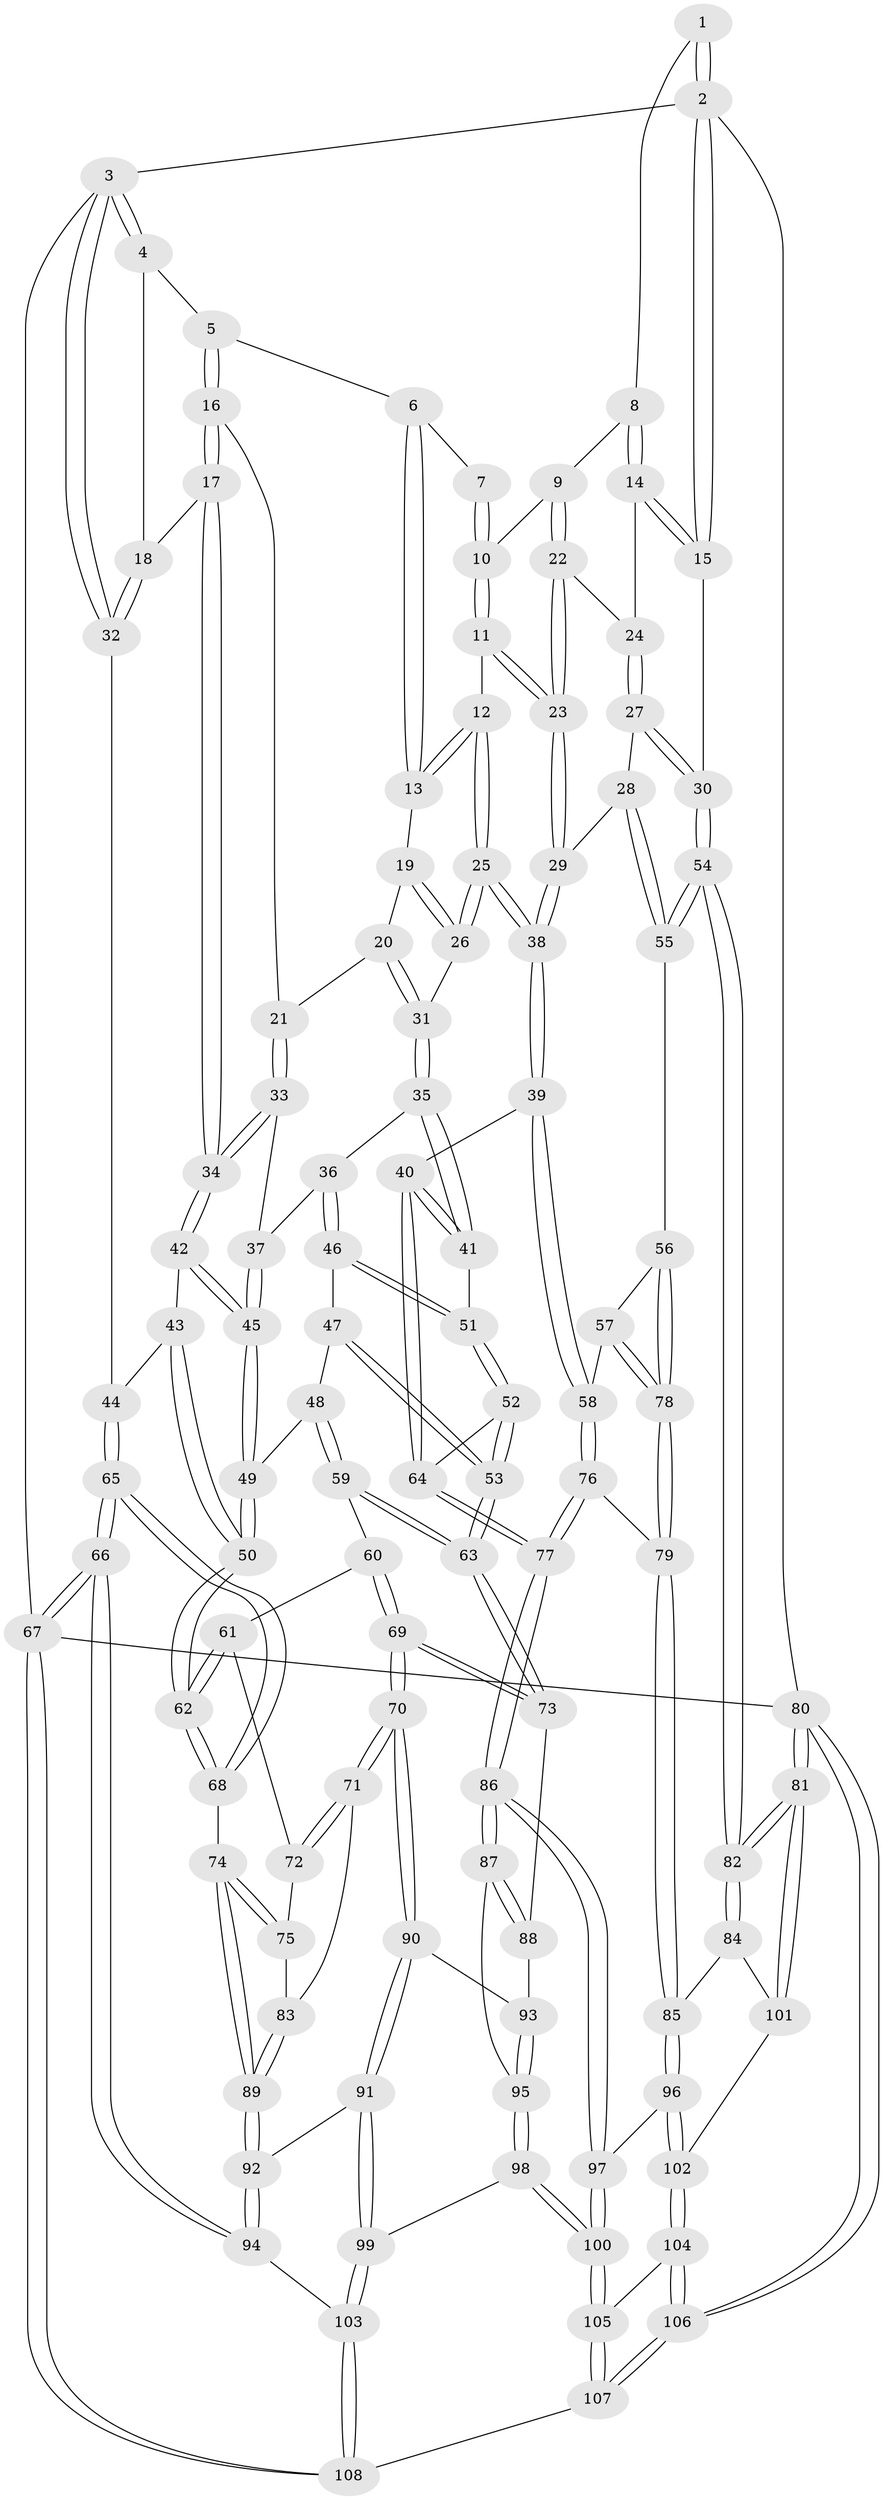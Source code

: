 // Generated by graph-tools (version 1.1) at 2025/12/02/27/25 16:12:00]
// undirected, 108 vertices, 267 edges
graph export_dot {
graph [start="1"]
  node [color=gray90,style=filled];
  1 [pos="+0.8794416796993653+0"];
  2 [pos="+1+0"];
  3 [pos="+0+0"];
  4 [pos="+0.3894907657656267+0"];
  5 [pos="+0.42451045164607526+0"];
  6 [pos="+0.578943699044988+0"];
  7 [pos="+0.8003302465447235+0"];
  8 [pos="+0.9483332336162811+0.023213460301859928"];
  9 [pos="+0.8918996523939648+0.08440610371275478"];
  10 [pos="+0.8087750128978772+0.03023820239461955"];
  11 [pos="+0.766586619642294+0.09814264767432206"];
  12 [pos="+0.7022240117133645+0.11797238050079123"];
  13 [pos="+0.6502856769396905+0.08016435826639239"];
  14 [pos="+1+0.08224279397223717"];
  15 [pos="+1+0.11115664925050414"];
  16 [pos="+0.42765909345483377+0.04175813548511601"];
  17 [pos="+0.2546209783985278+0.15719475598798727"];
  18 [pos="+0.22612660029973064+0.11026469457795315"];
  19 [pos="+0.6198500324040388+0.09909542738652347"];
  20 [pos="+0.5059472636509503+0.10412993609221202"];
  21 [pos="+0.43862275723796185+0.06755657452570703"];
  22 [pos="+0.8979104484421437+0.09779769680757215"];
  23 [pos="+0.8357926859208297+0.19026430351910859"];
  24 [pos="+0.9400479754506129+0.12034758738810754"];
  25 [pos="+0.6874050752873343+0.2072775933728959"];
  26 [pos="+0.5872037932784567+0.1789353298993879"];
  27 [pos="+0.9516076962910449+0.26521793157451823"];
  28 [pos="+0.8894998066702328+0.28281594141205874"];
  29 [pos="+0.8534878533625311+0.2835294053222324"];
  30 [pos="+1+0.2832706090291795"];
  31 [pos="+0.5639463539705192+0.18884175013920157"];
  32 [pos="+0+0"];
  33 [pos="+0.43133867930448266+0.14045900359475394"];
  34 [pos="+0.24556618488272725+0.24582098882926917"];
  35 [pos="+0.52723653265891+0.28103451765317494"];
  36 [pos="+0.4554529073450925+0.24282516546121913"];
  37 [pos="+0.4463476752795533+0.23262374293880958"];
  38 [pos="+0.7277941068306263+0.3620651562488166"];
  39 [pos="+0.7245863201398296+0.36697465600012086"];
  40 [pos="+0.5843652428897224+0.35284315002441735"];
  41 [pos="+0.5522406656868712+0.32288517803048966"];
  42 [pos="+0.24520865073927556+0.24708159164826826"];
  43 [pos="+0.14870346239723153+0.23802349828806912"];
  44 [pos="+0+0"];
  45 [pos="+0.25831157025241896+0.26932839158353256"];
  46 [pos="+0.38096762535411044+0.346960186067208"];
  47 [pos="+0.3765606232491968+0.3474361007700848"];
  48 [pos="+0.2675165218617167+0.3131481896787007"];
  49 [pos="+0.2647406872410697+0.3051088945223275"];
  50 [pos="+0.04464897132364486+0.39486420352677154"];
  51 [pos="+0.4170006303155191+0.3633879351910415"];
  52 [pos="+0.45605621360880083+0.5146468341155521"];
  53 [pos="+0.370174740409158+0.5223466307779884"];
  54 [pos="+1+0.6110304370985994"];
  55 [pos="+0.9766021731953792+0.496025176334608"];
  56 [pos="+0.8899069348931693+0.4821811893576309"];
  57 [pos="+0.76000327654721+0.41788143327855826"];
  58 [pos="+0.7301496872581952+0.39045932342860656"];
  59 [pos="+0.262053156734572+0.3461036335496528"];
  60 [pos="+0.1740812106044999+0.4541998772797711"];
  61 [pos="+0.14255905827046012+0.452022892306371"];
  62 [pos="+0.026147581573855327+0.4149274083666953"];
  63 [pos="+0.36219576425958017+0.524624022339859"];
  64 [pos="+0.45736465413567534+0.514821502439158"];
  65 [pos="+0+0.4473871511390993"];
  66 [pos="+0+1"];
  67 [pos="+0+1"];
  68 [pos="+0+0.4492205869511737"];
  69 [pos="+0.26916450243087714+0.57697426004745"];
  70 [pos="+0.2670379891886868+0.5792656943624045"];
  71 [pos="+0.1632461696846497+0.5950730675412977"];
  72 [pos="+0.12848284912059138+0.5338317883563998"];
  73 [pos="+0.3120412166371849+0.5671131698043458"];
  74 [pos="+0+0.47538501076737794"];
  75 [pos="+0.08370564072096587+0.5602764876549432"];
  76 [pos="+0.6262613504704659+0.6465496967039809"];
  77 [pos="+0.5940924911162991+0.6668776753007346"];
  78 [pos="+0.8320349072915011+0.6265009444730404"];
  79 [pos="+0.8357818222222144+0.6664130939286229"];
  80 [pos="+1+1"];
  81 [pos="+1+1"];
  82 [pos="+1+0.7208388488846021"];
  83 [pos="+0.13579823593039808+0.6071971555439564"];
  84 [pos="+0.9427075054921329+0.722073556068088"];
  85 [pos="+0.904509919558245+0.7127356115353964"];
  86 [pos="+0.5677654209611025+0.7410531891695202"];
  87 [pos="+0.4347090188135746+0.7448834931940105"];
  88 [pos="+0.3449504159789344+0.6247434762162127"];
  89 [pos="+0.0928408986676821+0.6734554303919791"];
  90 [pos="+0.22435584756244017+0.7402367086805339"];
  91 [pos="+0.20011398016593396+0.7647346959013586"];
  92 [pos="+0.10150786690449083+0.7741701510797865"];
  93 [pos="+0.31351248438992546+0.7458657674321296"];
  94 [pos="+0+0.879928002032924"];
  95 [pos="+0.3973978558275156+0.7665434148960014"];
  96 [pos="+0.7221209182977129+0.8404878006242007"];
  97 [pos="+0.5918256769062955+0.8186876213011169"];
  98 [pos="+0.34621296642395943+0.8697981299117161"];
  99 [pos="+0.2920666342416825+0.9024992287364426"];
  100 [pos="+0.5568653432075461+0.9517356166979712"];
  101 [pos="+0.8260562513414735+0.9042677341049908"];
  102 [pos="+0.7945372531152053+0.9184866497783509"];
  103 [pos="+0.2754281152254067+0.964633134964399"];
  104 [pos="+0.7874193482393578+0.9644559784201736"];
  105 [pos="+0.556941406934888+0.9592107619015926"];
  106 [pos="+0.8966288199458213+1"];
  107 [pos="+0.5190388608542252+1"];
  108 [pos="+0.3345427092936384+1"];
  1 -- 2;
  1 -- 2;
  1 -- 8;
  2 -- 3;
  2 -- 15;
  2 -- 15;
  2 -- 80;
  3 -- 4;
  3 -- 4;
  3 -- 32;
  3 -- 32;
  3 -- 67;
  4 -- 5;
  4 -- 18;
  5 -- 6;
  5 -- 16;
  5 -- 16;
  6 -- 7;
  6 -- 13;
  6 -- 13;
  7 -- 10;
  7 -- 10;
  8 -- 9;
  8 -- 14;
  8 -- 14;
  9 -- 10;
  9 -- 22;
  9 -- 22;
  10 -- 11;
  10 -- 11;
  11 -- 12;
  11 -- 23;
  11 -- 23;
  12 -- 13;
  12 -- 13;
  12 -- 25;
  12 -- 25;
  13 -- 19;
  14 -- 15;
  14 -- 15;
  14 -- 24;
  15 -- 30;
  16 -- 17;
  16 -- 17;
  16 -- 21;
  17 -- 18;
  17 -- 34;
  17 -- 34;
  18 -- 32;
  18 -- 32;
  19 -- 20;
  19 -- 26;
  19 -- 26;
  20 -- 21;
  20 -- 31;
  20 -- 31;
  21 -- 33;
  21 -- 33;
  22 -- 23;
  22 -- 23;
  22 -- 24;
  23 -- 29;
  23 -- 29;
  24 -- 27;
  24 -- 27;
  25 -- 26;
  25 -- 26;
  25 -- 38;
  25 -- 38;
  26 -- 31;
  27 -- 28;
  27 -- 30;
  27 -- 30;
  28 -- 29;
  28 -- 55;
  28 -- 55;
  29 -- 38;
  29 -- 38;
  30 -- 54;
  30 -- 54;
  31 -- 35;
  31 -- 35;
  32 -- 44;
  33 -- 34;
  33 -- 34;
  33 -- 37;
  34 -- 42;
  34 -- 42;
  35 -- 36;
  35 -- 41;
  35 -- 41;
  36 -- 37;
  36 -- 46;
  36 -- 46;
  37 -- 45;
  37 -- 45;
  38 -- 39;
  38 -- 39;
  39 -- 40;
  39 -- 58;
  39 -- 58;
  40 -- 41;
  40 -- 41;
  40 -- 64;
  40 -- 64;
  41 -- 51;
  42 -- 43;
  42 -- 45;
  42 -- 45;
  43 -- 44;
  43 -- 50;
  43 -- 50;
  44 -- 65;
  44 -- 65;
  45 -- 49;
  45 -- 49;
  46 -- 47;
  46 -- 51;
  46 -- 51;
  47 -- 48;
  47 -- 53;
  47 -- 53;
  48 -- 49;
  48 -- 59;
  48 -- 59;
  49 -- 50;
  49 -- 50;
  50 -- 62;
  50 -- 62;
  51 -- 52;
  51 -- 52;
  52 -- 53;
  52 -- 53;
  52 -- 64;
  53 -- 63;
  53 -- 63;
  54 -- 55;
  54 -- 55;
  54 -- 82;
  54 -- 82;
  55 -- 56;
  56 -- 57;
  56 -- 78;
  56 -- 78;
  57 -- 58;
  57 -- 78;
  57 -- 78;
  58 -- 76;
  58 -- 76;
  59 -- 60;
  59 -- 63;
  59 -- 63;
  60 -- 61;
  60 -- 69;
  60 -- 69;
  61 -- 62;
  61 -- 62;
  61 -- 72;
  62 -- 68;
  62 -- 68;
  63 -- 73;
  63 -- 73;
  64 -- 77;
  64 -- 77;
  65 -- 66;
  65 -- 66;
  65 -- 68;
  65 -- 68;
  66 -- 67;
  66 -- 67;
  66 -- 94;
  66 -- 94;
  67 -- 108;
  67 -- 108;
  67 -- 80;
  68 -- 74;
  69 -- 70;
  69 -- 70;
  69 -- 73;
  69 -- 73;
  70 -- 71;
  70 -- 71;
  70 -- 90;
  70 -- 90;
  71 -- 72;
  71 -- 72;
  71 -- 83;
  72 -- 75;
  73 -- 88;
  74 -- 75;
  74 -- 75;
  74 -- 89;
  74 -- 89;
  75 -- 83;
  76 -- 77;
  76 -- 77;
  76 -- 79;
  77 -- 86;
  77 -- 86;
  78 -- 79;
  78 -- 79;
  79 -- 85;
  79 -- 85;
  80 -- 81;
  80 -- 81;
  80 -- 106;
  80 -- 106;
  81 -- 82;
  81 -- 82;
  81 -- 101;
  81 -- 101;
  82 -- 84;
  82 -- 84;
  83 -- 89;
  83 -- 89;
  84 -- 85;
  84 -- 101;
  85 -- 96;
  85 -- 96;
  86 -- 87;
  86 -- 87;
  86 -- 97;
  86 -- 97;
  87 -- 88;
  87 -- 88;
  87 -- 95;
  88 -- 93;
  89 -- 92;
  89 -- 92;
  90 -- 91;
  90 -- 91;
  90 -- 93;
  91 -- 92;
  91 -- 99;
  91 -- 99;
  92 -- 94;
  92 -- 94;
  93 -- 95;
  93 -- 95;
  94 -- 103;
  95 -- 98;
  95 -- 98;
  96 -- 97;
  96 -- 102;
  96 -- 102;
  97 -- 100;
  97 -- 100;
  98 -- 99;
  98 -- 100;
  98 -- 100;
  99 -- 103;
  99 -- 103;
  100 -- 105;
  100 -- 105;
  101 -- 102;
  102 -- 104;
  102 -- 104;
  103 -- 108;
  103 -- 108;
  104 -- 105;
  104 -- 106;
  104 -- 106;
  105 -- 107;
  105 -- 107;
  106 -- 107;
  106 -- 107;
  107 -- 108;
}
